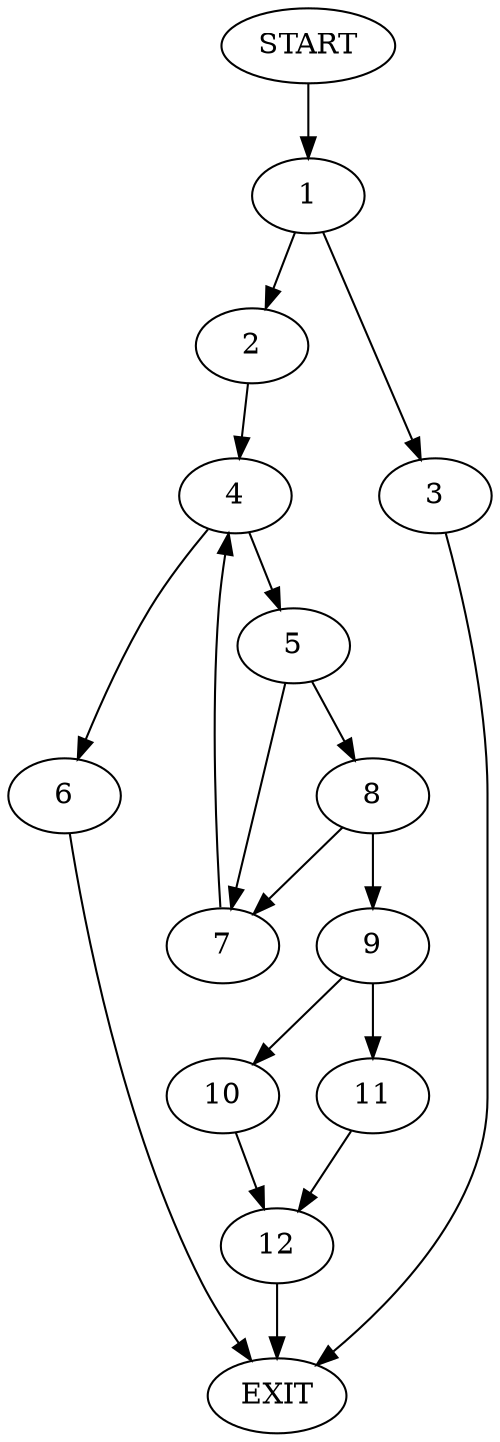 digraph {
0 [label="START"]
13 [label="EXIT"]
0 -> 1
1 -> 2
1 -> 3
2 -> 4
3 -> 13
4 -> 5
4 -> 6
5 -> 7
5 -> 8
6 -> 13
7 -> 4
8 -> 7
8 -> 9
9 -> 10
9 -> 11
10 -> 12
11 -> 12
12 -> 13
}
